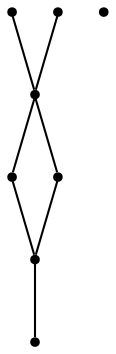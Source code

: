 graph {
  node [shape=point,comment="{\"directed\":false,\"doi\":\"10.1007/978-3-319-27261-0_22\",\"figure\":\"8 (1)\"}"]

  v0 [pos="1424.8102869598388,345.2342666636491"]
  v1 [pos="1338.129862551777,258.55490458143436"]
  v2 [pos="1164.7688865588184,431.9136287458639"]
  v3 [pos="1164.7688865588184,258.55490458143436"]
  v4 [pos="1511.4907113679003,345.2342666636491"]
  v5 [pos="1338.129862551777,345.2342666636491"]
  v6 [pos="1251.4493109668801,345.2342666636491"]
  v7 [pos="991.4079264629642,345.2342666636491"]

  v1 -- v0 [id="-3",pos="1338.129862551777,258.55490458143436 1388.617031374546,263.5140727048596 1419.8552230991472,294.74364698562067 1424.8102869598388,345.2342666636491"]
  v3 -- v6 [id="-10",pos="1164.7688865588184,258.55490458143436 1251.4493109668801,345.2342666636491 1251.4493109668801,345.2342666636491 1251.4493109668801,345.2342666636491"]
  v6 -- v1 [id="-13",pos="1251.4493109668801,345.2342666636491 1338.129862551777,258.55490458143436 1338.129862551777,258.55490458143436 1338.129862551777,258.55490458143436"]
  v6 -- v5 [id="-14",pos="1251.4493109668801,345.2342666636491 1338.129862551777,345.2342666636491 1338.129862551777,345.2342666636491 1338.129862551777,345.2342666636491"]
  v2 -- v6 [id="-16",pos="1164.7688865588184,431.9136287458639 1251.4493109668801,345.2342666636491 1251.4493109668801,345.2342666636491 1251.4493109668801,345.2342666636491"]
  v0 -- v4 [id="-20",pos="1424.8102869598388,345.2342666636491 1511.4907113679003,345.2342666636491 1511.4907113679003,345.2342666636491 1511.4907113679003,345.2342666636491"]
  v5 -- v0 [id="-22",pos="1338.129862551777,345.2342666636491 1424.8102869598388,345.2342666636491 1424.8102869598388,345.2342666636491 1424.8102869598388,345.2342666636491"]
}